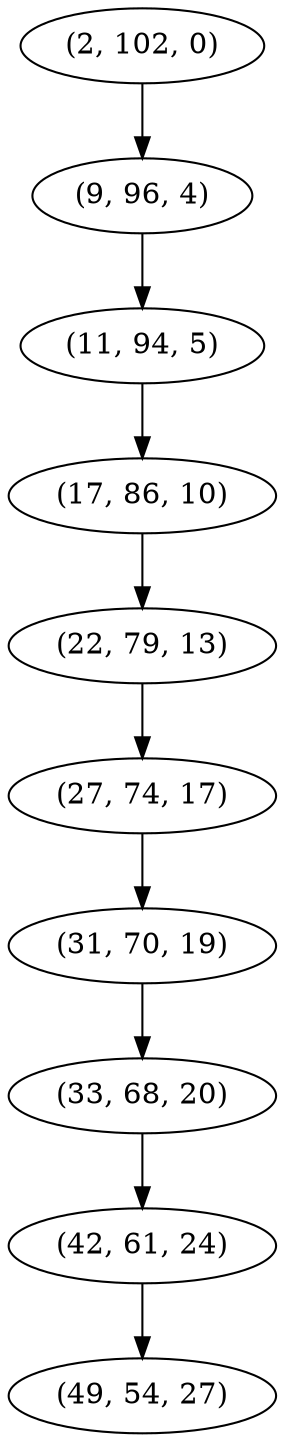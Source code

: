 digraph tree {
    "(2, 102, 0)";
    "(9, 96, 4)";
    "(11, 94, 5)";
    "(17, 86, 10)";
    "(22, 79, 13)";
    "(27, 74, 17)";
    "(31, 70, 19)";
    "(33, 68, 20)";
    "(42, 61, 24)";
    "(49, 54, 27)";
    "(2, 102, 0)" -> "(9, 96, 4)";
    "(9, 96, 4)" -> "(11, 94, 5)";
    "(11, 94, 5)" -> "(17, 86, 10)";
    "(17, 86, 10)" -> "(22, 79, 13)";
    "(22, 79, 13)" -> "(27, 74, 17)";
    "(27, 74, 17)" -> "(31, 70, 19)";
    "(31, 70, 19)" -> "(33, 68, 20)";
    "(33, 68, 20)" -> "(42, 61, 24)";
    "(42, 61, 24)" -> "(49, 54, 27)";
}
